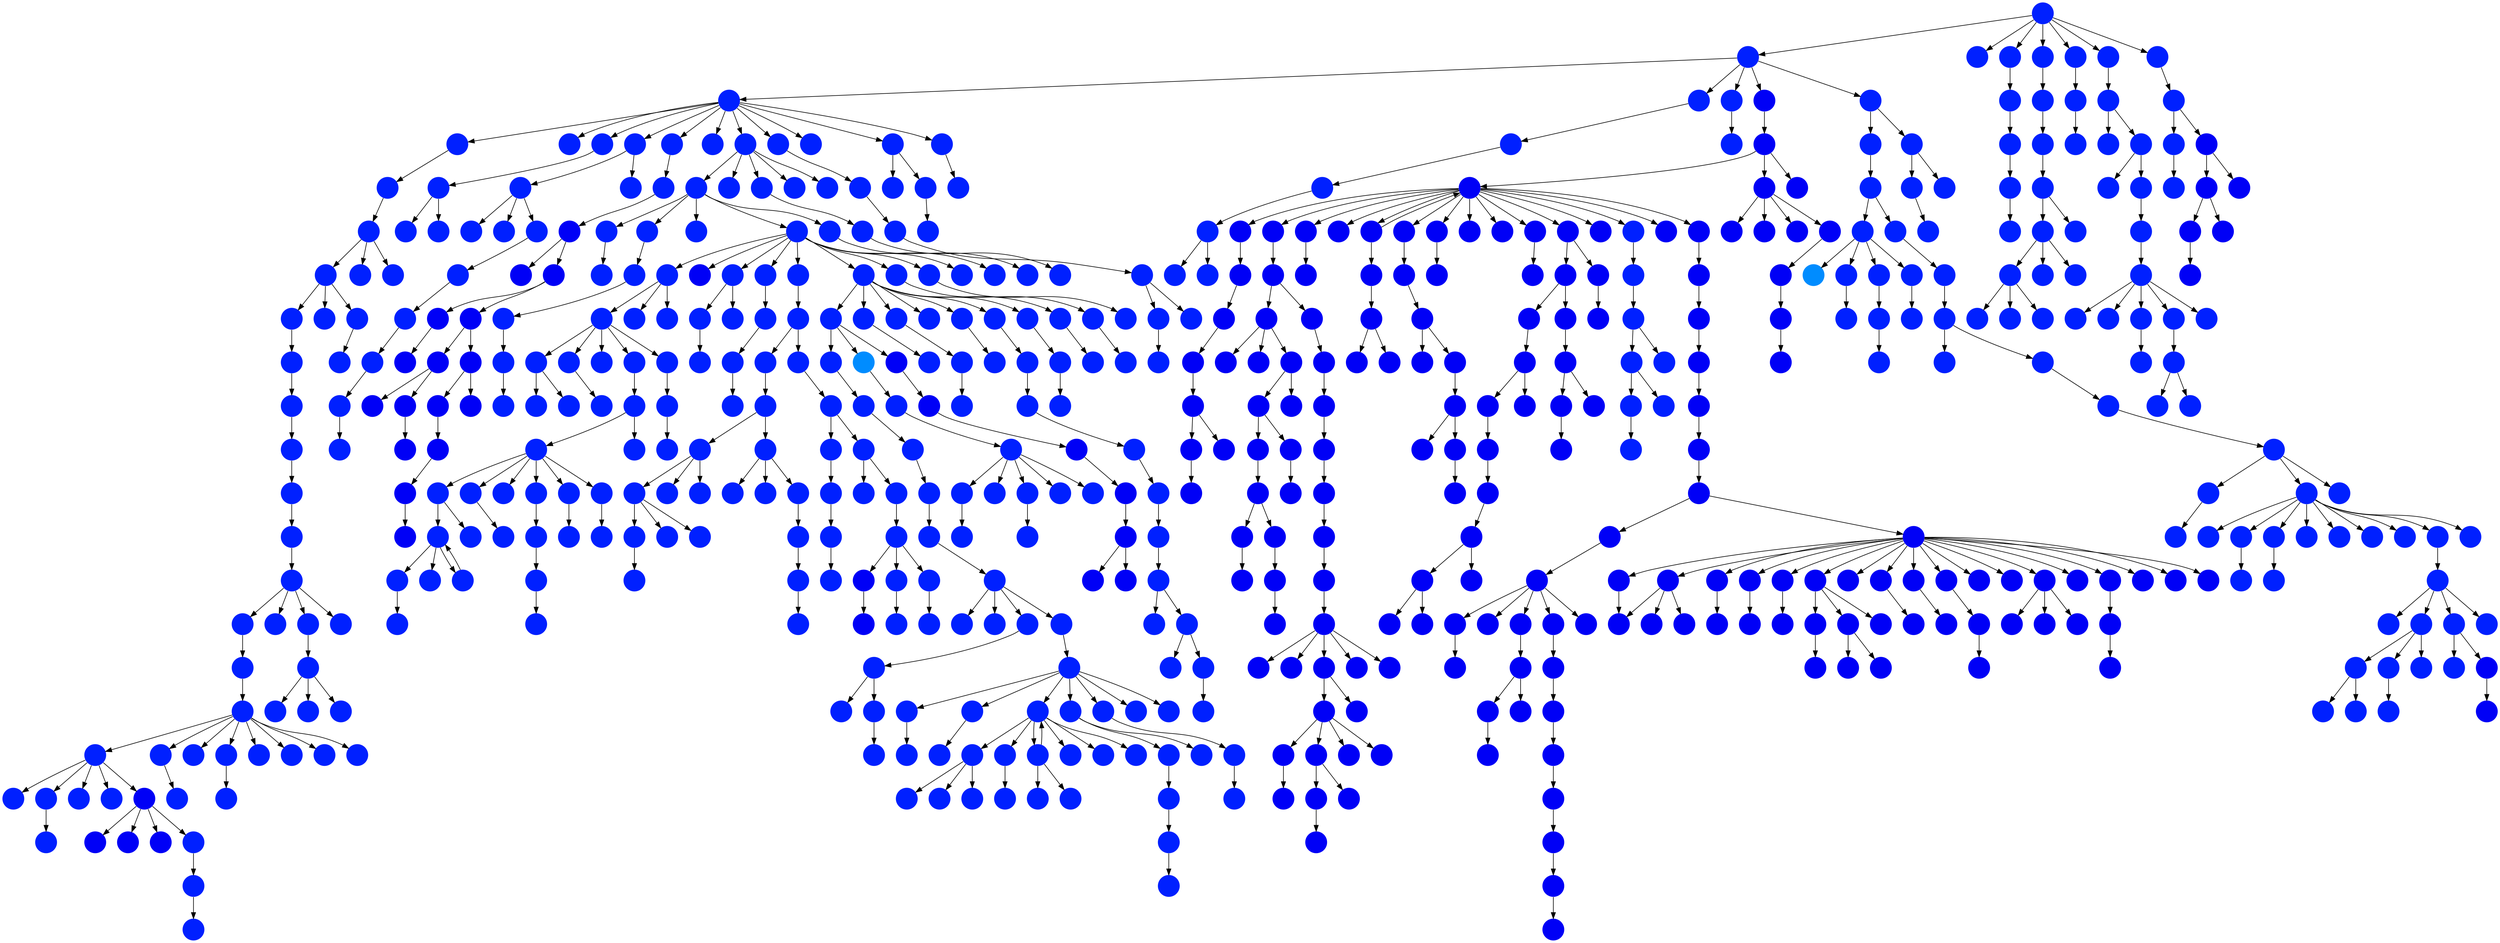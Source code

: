 digraph{
0 [tooltip = "E", penwidth = 0, style = filled, fillcolor = "#0020ff", shape = circle, label = ""]
1 [tooltip = "E", penwidth = 0, style = filled, fillcolor = "#0020ff", shape = circle, label = ""]
2 [tooltip = "E", penwidth = 0, style = filled, fillcolor = "#0020ff", shape = circle, label = ""]
3 [tooltip = "E", penwidth = 0, style = filled, fillcolor = "#0020ff", shape = circle, label = ""]
4 [tooltip = "E", penwidth = 0, style = filled, fillcolor = "#0020ff", shape = circle, label = ""]
5 [tooltip = "E", penwidth = 0, style = filled, fillcolor = "#0020ff", shape = circle, label = ""]
6 [tooltip = "E", penwidth = 0, style = filled, fillcolor = "#0020ff", shape = circle, label = ""]
7 [tooltip = "E", penwidth = 0, style = filled, fillcolor = "#0020ff", shape = circle, label = ""]
8 [tooltip = "E", penwidth = 0, style = filled, fillcolor = "#0020ff", shape = circle, label = ""]
9 [tooltip = "D", penwidth = 0, style = filled, fillcolor = "#0000f6", shape = circle, label = ""]
10 [tooltip = "E", penwidth = 0, style = filled, fillcolor = "#0020ff", shape = circle, label = ""]
11 [tooltip = "D", penwidth = 0, style = filled, fillcolor = "#0000f6", shape = circle, label = ""]
12 [tooltip = "E", penwidth = 0, style = filled, fillcolor = "#0020ff", shape = circle, label = ""]
13 [tooltip = "E", penwidth = 0, style = filled, fillcolor = "#0020ff", shape = circle, label = ""]
14 [tooltip = "E", penwidth = 0, style = filled, fillcolor = "#0020ff", shape = circle, label = ""]
15 [tooltip = "D", penwidth = 0, style = filled, fillcolor = "#0000f6", shape = circle, label = ""]
16 [tooltip = "E", penwidth = 0, style = filled, fillcolor = "#0020ff", shape = circle, label = ""]
17 [tooltip = "D", penwidth = 0, style = filled, fillcolor = "#0000f6", shape = circle, label = ""]
18 [tooltip = "E", penwidth = 0, style = filled, fillcolor = "#0020ff", shape = circle, label = ""]
19 [tooltip = "E", penwidth = 0, style = filled, fillcolor = "#0020ff", shape = circle, label = ""]
20 [tooltip = "E", penwidth = 0, style = filled, fillcolor = "#0020ff", shape = circle, label = ""]
21 [tooltip = "E", penwidth = 0, style = filled, fillcolor = "#0020ff", shape = circle, label = ""]
22 [tooltip = "E", penwidth = 0, style = filled, fillcolor = "#0020ff", shape = circle, label = ""]
23 [tooltip = "E", penwidth = 0, style = filled, fillcolor = "#0020ff", shape = circle, label = ""]
24 [tooltip = "E", penwidth = 0, style = filled, fillcolor = "#0020ff", shape = circle, label = ""]
25 [tooltip = "E", penwidth = 0, style = filled, fillcolor = "#0020ff", shape = circle, label = ""]
26 [tooltip = "D", penwidth = 0, style = filled, fillcolor = "#0000f6", shape = circle, label = ""]
27 [tooltip = "D", penwidth = 0, style = filled, fillcolor = "#0000f6", shape = circle, label = ""]
28 [tooltip = "D", penwidth = 0, style = filled, fillcolor = "#0000f6", shape = circle, label = ""]
29 [tooltip = "D", penwidth = 0, style = filled, fillcolor = "#0000f6", shape = circle, label = ""]
30 [tooltip = "D", penwidth = 0, style = filled, fillcolor = "#0000f6", shape = circle, label = ""]
31 [tooltip = "D", penwidth = 0, style = filled, fillcolor = "#0000f6", shape = circle, label = ""]
32 [tooltip = "D", penwidth = 0, style = filled, fillcolor = "#0000f6", shape = circle, label = ""]
33 [tooltip = "D", penwidth = 0, style = filled, fillcolor = "#0000f6", shape = circle, label = ""]
34 [tooltip = "D", penwidth = 0, style = filled, fillcolor = "#0000f6", shape = circle, label = ""]
35 [tooltip = "E", penwidth = 0, style = filled, fillcolor = "#0020ff", shape = circle, label = ""]
36 [tooltip = "E", penwidth = 0, style = filled, fillcolor = "#0020ff", shape = circle, label = ""]
37 [tooltip = "E", penwidth = 0, style = filled, fillcolor = "#0020ff", shape = circle, label = ""]
38 [tooltip = "E", penwidth = 0, style = filled, fillcolor = "#0020ff", shape = circle, label = ""]
39 [tooltip = "E", penwidth = 0, style = filled, fillcolor = "#0020ff", shape = circle, label = ""]
40 [tooltip = "E", penwidth = 0, style = filled, fillcolor = "#0020ff", shape = circle, label = ""]
41 [tooltip = "E", penwidth = 0, style = filled, fillcolor = "#0020ff", shape = circle, label = ""]
42 [tooltip = "E", penwidth = 0, style = filled, fillcolor = "#0020ff", shape = circle, label = ""]
43 [tooltip = "D", penwidth = 0, style = filled, fillcolor = "#0000f6", shape = circle, label = ""]
44 [tooltip = "D", penwidth = 0, style = filled, fillcolor = "#0000f6", shape = circle, label = ""]
45 [tooltip = "E", penwidth = 0, style = filled, fillcolor = "#0020ff", shape = circle, label = ""]
46 [tooltip = "E", penwidth = 0, style = filled, fillcolor = "#0020ff", shape = circle, label = ""]
47 [tooltip = "E", penwidth = 0, style = filled, fillcolor = "#0020ff", shape = circle, label = ""]
48 [tooltip = "E", penwidth = 0, style = filled, fillcolor = "#0020ff", shape = circle, label = ""]
49 [tooltip = "E", penwidth = 0, style = filled, fillcolor = "#0020ff", shape = circle, label = ""]
50 [tooltip = "E", penwidth = 0, style = filled, fillcolor = "#0020ff", shape = circle, label = ""]
51 [tooltip = "E", penwidth = 0, style = filled, fillcolor = "#0020ff", shape = circle, label = ""]
52 [tooltip = "D", penwidth = 0, style = filled, fillcolor = "#0000f6", shape = circle, label = ""]
53 [tooltip = "E", penwidth = 0, style = filled, fillcolor = "#0020ff", shape = circle, label = ""]
54 [tooltip = "D", penwidth = 0, style = filled, fillcolor = "#0000f6", shape = circle, label = ""]
55 [tooltip = "D", penwidth = 0, style = filled, fillcolor = "#0000f6", shape = circle, label = ""]
56 [tooltip = "E", penwidth = 0, style = filled, fillcolor = "#0020ff", shape = circle, label = ""]
57 [tooltip = "E", penwidth = 0, style = filled, fillcolor = "#0020ff", shape = circle, label = ""]
58 [tooltip = "E", penwidth = 0, style = filled, fillcolor = "#0020ff", shape = circle, label = ""]
59 [tooltip = "E", penwidth = 0, style = filled, fillcolor = "#0020ff", shape = circle, label = ""]
60 [tooltip = "D", penwidth = 0, style = filled, fillcolor = "#0000f6", shape = circle, label = ""]
61 [tooltip = "E", penwidth = 0, style = filled, fillcolor = "#0020ff", shape = circle, label = ""]
62 [tooltip = "D", penwidth = 0, style = filled, fillcolor = "#0000f6", shape = circle, label = ""]
63 [tooltip = "D", penwidth = 0, style = filled, fillcolor = "#0000f6", shape = circle, label = ""]
64 [tooltip = "D", penwidth = 0, style = filled, fillcolor = "#0000f6", shape = circle, label = ""]
65 [tooltip = "D", penwidth = 0, style = filled, fillcolor = "#0000f6", shape = circle, label = ""]
66 [tooltip = "D", penwidth = 0, style = filled, fillcolor = "#0000f6", shape = circle, label = ""]
67 [tooltip = "D", penwidth = 0, style = filled, fillcolor = "#0000f6", shape = circle, label = ""]
68 [tooltip = "D", penwidth = 0, style = filled, fillcolor = "#0000f6", shape = circle, label = ""]
69 [tooltip = "D", penwidth = 0, style = filled, fillcolor = "#0000f6", shape = circle, label = ""]
70 [tooltip = "D", penwidth = 0, style = filled, fillcolor = "#0000f6", shape = circle, label = ""]
71 [tooltip = "D", penwidth = 0, style = filled, fillcolor = "#0000f6", shape = circle, label = ""]
72 [tooltip = "D", penwidth = 0, style = filled, fillcolor = "#0000f6", shape = circle, label = ""]
73 [tooltip = "D", penwidth = 0, style = filled, fillcolor = "#0000f6", shape = circle, label = ""]
74 [tooltip = "D", penwidth = 0, style = filled, fillcolor = "#0000f6", shape = circle, label = ""]
75 [tooltip = "D", penwidth = 0, style = filled, fillcolor = "#0000f6", shape = circle, label = ""]
76 [tooltip = "D", penwidth = 0, style = filled, fillcolor = "#0000f6", shape = circle, label = ""]
77 [tooltip = "E", penwidth = 0, style = filled, fillcolor = "#0020ff", shape = circle, label = ""]
78 [tooltip = "E", penwidth = 0, style = filled, fillcolor = "#0020ff", shape = circle, label = ""]
79 [tooltip = "E", penwidth = 0, style = filled, fillcolor = "#0020ff", shape = circle, label = ""]
80 [tooltip = "E", penwidth = 0, style = filled, fillcolor = "#0020ff", shape = circle, label = ""]
81 [tooltip = "E", penwidth = 0, style = filled, fillcolor = "#0020ff", shape = circle, label = ""]
82 [tooltip = "E", penwidth = 0, style = filled, fillcolor = "#0020ff", shape = circle, label = ""]
83 [tooltip = "E", penwidth = 0, style = filled, fillcolor = "#0020ff", shape = circle, label = ""]
84 [tooltip = "E", penwidth = 0, style = filled, fillcolor = "#0020ff", shape = circle, label = ""]
85 [tooltip = "E", penwidth = 0, style = filled, fillcolor = "#0020ff", shape = circle, label = ""]
86 [tooltip = "E", penwidth = 0, style = filled, fillcolor = "#0020ff", shape = circle, label = ""]
87 [tooltip = "E", penwidth = 0, style = filled, fillcolor = "#0020ff", shape = circle, label = ""]
88 [tooltip = "E", penwidth = 0, style = filled, fillcolor = "#0020ff", shape = circle, label = ""]
89 [tooltip = "E", penwidth = 0, style = filled, fillcolor = "#0020ff", shape = circle, label = ""]
90 [tooltip = "E", penwidth = 0, style = filled, fillcolor = "#0020ff", shape = circle, label = ""]
91 [tooltip = "E", penwidth = 0, style = filled, fillcolor = "#0020ff", shape = circle, label = ""]
92 [tooltip = "E", penwidth = 0, style = filled, fillcolor = "#0020ff", shape = circle, label = ""]
93 [tooltip = "E", penwidth = 0, style = filled, fillcolor = "#0020ff", shape = circle, label = ""]
94 [tooltip = "E", penwidth = 0, style = filled, fillcolor = "#0020ff", shape = circle, label = ""]
95 [tooltip = "E", penwidth = 0, style = filled, fillcolor = "#0020ff", shape = circle, label = ""]
96 [tooltip = "E", penwidth = 0, style = filled, fillcolor = "#0020ff", shape = circle, label = ""]
97 [tooltip = "E", penwidth = 0, style = filled, fillcolor = "#0020ff", shape = circle, label = ""]
98 [tooltip = "E", penwidth = 0, style = filled, fillcolor = "#0020ff", shape = circle, label = ""]
99 [tooltip = "E", penwidth = 0, style = filled, fillcolor = "#0020ff", shape = circle, label = ""]
100 [tooltip = "E", penwidth = 0, style = filled, fillcolor = "#0020ff", shape = circle, label = ""]
101 [tooltip = "E", penwidth = 0, style = filled, fillcolor = "#0020ff", shape = circle, label = ""]
102 [tooltip = "E", penwidth = 0, style = filled, fillcolor = "#0020ff", shape = circle, label = ""]
103 [tooltip = "E", penwidth = 0, style = filled, fillcolor = "#0020ff", shape = circle, label = ""]
104 [tooltip = "E", penwidth = 0, style = filled, fillcolor = "#0020ff", shape = circle, label = ""]
105 [tooltip = "E", penwidth = 0, style = filled, fillcolor = "#0020ff", shape = circle, label = ""]
106 [tooltip = "E", penwidth = 0, style = filled, fillcolor = "#0020ff", shape = circle, label = ""]
107 [tooltip = "E", penwidth = 0, style = filled, fillcolor = "#0020ff", shape = circle, label = ""]
108 [tooltip = "D", penwidth = 0, style = filled, fillcolor = "#0000f6", shape = circle, label = ""]
109 [tooltip = "D", penwidth = 0, style = filled, fillcolor = "#0000f6", shape = circle, label = ""]
110 [tooltip = "D", penwidth = 0, style = filled, fillcolor = "#0000f6", shape = circle, label = ""]
111 [tooltip = "E", penwidth = 0, style = filled, fillcolor = "#0020ff", shape = circle, label = ""]
112 [tooltip = "E", penwidth = 0, style = filled, fillcolor = "#0020ff", shape = circle, label = ""]
113 [tooltip = "E", penwidth = 0, style = filled, fillcolor = "#0020ff", shape = circle, label = ""]
114 [tooltip = "E", penwidth = 0, style = filled, fillcolor = "#0020ff", shape = circle, label = ""]
115 [tooltip = "E", penwidth = 0, style = filled, fillcolor = "#0020ff", shape = circle, label = ""]
116 [tooltip = "E", penwidth = 0, style = filled, fillcolor = "#0020ff", shape = circle, label = ""]
117 [tooltip = "D", penwidth = 0, style = filled, fillcolor = "#0000f6", shape = circle, label = ""]
118 [tooltip = "E", penwidth = 0, style = filled, fillcolor = "#0020ff", shape = circle, label = ""]
119 [tooltip = "E", penwidth = 0, style = filled, fillcolor = "#0020ff", shape = circle, label = ""]
120 [tooltip = "E", penwidth = 0, style = filled, fillcolor = "#0020ff", shape = circle, label = ""]
121 [tooltip = "E", penwidth = 0, style = filled, fillcolor = "#0020ff", shape = circle, label = ""]
122 [tooltip = "E", penwidth = 0, style = filled, fillcolor = "#0020ff", shape = circle, label = ""]
123 [tooltip = "E", penwidth = 0, style = filled, fillcolor = "#0020ff", shape = circle, label = ""]
124 [tooltip = "E", penwidth = 0, style = filled, fillcolor = "#0020ff", shape = circle, label = ""]
125 [tooltip = "D", penwidth = 0, style = filled, fillcolor = "#0000f6", shape = circle, label = ""]
126 [tooltip = "D", penwidth = 0, style = filled, fillcolor = "#0000f6", shape = circle, label = ""]
127 [tooltip = "D", penwidth = 0, style = filled, fillcolor = "#0000f6", shape = circle, label = ""]
128 [tooltip = "E", penwidth = 0, style = filled, fillcolor = "#0020ff", shape = circle, label = ""]
129 [tooltip = "D", penwidth = 0, style = filled, fillcolor = "#0000f6", shape = circle, label = ""]
130 [tooltip = "E", penwidth = 0, style = filled, fillcolor = "#0020ff", shape = circle, label = ""]
131 [tooltip = "D", penwidth = 0, style = filled, fillcolor = "#0000f6", shape = circle, label = ""]
132 [tooltip = "D", penwidth = 0, style = filled, fillcolor = "#0000f6", shape = circle, label = ""]
133 [tooltip = "D", penwidth = 0, style = filled, fillcolor = "#0000f6", shape = circle, label = ""]
134 [tooltip = "E", penwidth = 0, style = filled, fillcolor = "#0020ff", shape = circle, label = ""]
135 [tooltip = "D", penwidth = 0, style = filled, fillcolor = "#0000f6", shape = circle, label = ""]
136 [tooltip = "D", penwidth = 0, style = filled, fillcolor = "#0000f6", shape = circle, label = ""]
137 [tooltip = "D", penwidth = 0, style = filled, fillcolor = "#0000f6", shape = circle, label = ""]
138 [tooltip = "D", penwidth = 0, style = filled, fillcolor = "#0000f6", shape = circle, label = ""]
139 [tooltip = "D", penwidth = 0, style = filled, fillcolor = "#0000f6", shape = circle, label = ""]
140 [tooltip = "E", penwidth = 0, style = filled, fillcolor = "#0020ff", shape = circle, label = ""]
141 [tooltip = "D", penwidth = 0, style = filled, fillcolor = "#0000f6", shape = circle, label = ""]
142 [tooltip = "D", penwidth = 0, style = filled, fillcolor = "#0000f6", shape = circle, label = ""]
143 [tooltip = "D", penwidth = 0, style = filled, fillcolor = "#0000f6", shape = circle, label = ""]
144 [tooltip = "D", penwidth = 0, style = filled, fillcolor = "#0000f6", shape = circle, label = ""]
145 [tooltip = "E", penwidth = 0, style = filled, fillcolor = "#0020ff", shape = circle, label = ""]
146 [tooltip = "E", penwidth = 0, style = filled, fillcolor = "#0020ff", shape = circle, label = ""]
147 [tooltip = "D", penwidth = 0, style = filled, fillcolor = "#0000f6", shape = circle, label = ""]
148 [tooltip = "D", penwidth = 0, style = filled, fillcolor = "#0000f6", shape = circle, label = ""]
149 [tooltip = "D", penwidth = 0, style = filled, fillcolor = "#0000f6", shape = circle, label = ""]
150 [tooltip = "D", penwidth = 0, style = filled, fillcolor = "#0000f6", shape = circle, label = ""]
151 [tooltip = "D", penwidth = 0, style = filled, fillcolor = "#0000f6", shape = circle, label = ""]
152 [tooltip = "G", penwidth = 0, style = filled, fillcolor = "#008cff", shape = circle, label = ""]
153 [tooltip = "D", penwidth = 0, style = filled, fillcolor = "#0000f6", shape = circle, label = ""]
154 [tooltip = "D", penwidth = 0, style = filled, fillcolor = "#0000f6", shape = circle, label = ""]
155 [tooltip = "D", penwidth = 0, style = filled, fillcolor = "#0000f6", shape = circle, label = ""]
156 [tooltip = "E", penwidth = 0, style = filled, fillcolor = "#0020ff", shape = circle, label = ""]
157 [tooltip = "D", penwidth = 0, style = filled, fillcolor = "#0000f6", shape = circle, label = ""]
158 [tooltip = "D", penwidth = 0, style = filled, fillcolor = "#0000f6", shape = circle, label = ""]
159 [tooltip = "E", penwidth = 0, style = filled, fillcolor = "#0020ff", shape = circle, label = ""]
160 [tooltip = "E", penwidth = 0, style = filled, fillcolor = "#0020ff", shape = circle, label = ""]
161 [tooltip = "E", penwidth = 0, style = filled, fillcolor = "#0020ff", shape = circle, label = ""]
162 [tooltip = "E", penwidth = 0, style = filled, fillcolor = "#0020ff", shape = circle, label = ""]
163 [tooltip = "D", penwidth = 0, style = filled, fillcolor = "#0000f6", shape = circle, label = ""]
164 [tooltip = "D", penwidth = 0, style = filled, fillcolor = "#0000f6", shape = circle, label = ""]
165 [tooltip = "D", penwidth = 0, style = filled, fillcolor = "#0000f6", shape = circle, label = ""]
166 [tooltip = "D", penwidth = 0, style = filled, fillcolor = "#0000f6", shape = circle, label = ""]
167 [tooltip = "D", penwidth = 0, style = filled, fillcolor = "#0000f6", shape = circle, label = ""]
168 [tooltip = "D", penwidth = 0, style = filled, fillcolor = "#0000f6", shape = circle, label = ""]
169 [tooltip = "D", penwidth = 0, style = filled, fillcolor = "#0000f6", shape = circle, label = ""]
170 [tooltip = "E", penwidth = 0, style = filled, fillcolor = "#0020ff", shape = circle, label = ""]
171 [tooltip = "D", penwidth = 0, style = filled, fillcolor = "#0000f6", shape = circle, label = ""]
172 [tooltip = "D", penwidth = 0, style = filled, fillcolor = "#0000f6", shape = circle, label = ""]
173 [tooltip = "D", penwidth = 0, style = filled, fillcolor = "#0000f6", shape = circle, label = ""]
174 [tooltip = "D", penwidth = 0, style = filled, fillcolor = "#0000f6", shape = circle, label = ""]
175 [tooltip = "D", penwidth = 0, style = filled, fillcolor = "#0000f6", shape = circle, label = ""]
176 [tooltip = "D", penwidth = 0, style = filled, fillcolor = "#0000f6", shape = circle, label = ""]
177 [tooltip = "D", penwidth = 0, style = filled, fillcolor = "#0000f6", shape = circle, label = ""]
178 [tooltip = "D", penwidth = 0, style = filled, fillcolor = "#0000f6", shape = circle, label = ""]
179 [tooltip = "E", penwidth = 0, style = filled, fillcolor = "#0020ff", shape = circle, label = ""]
180 [tooltip = "E", penwidth = 0, style = filled, fillcolor = "#0020ff", shape = circle, label = ""]
181 [tooltip = "E", penwidth = 0, style = filled, fillcolor = "#0020ff", shape = circle, label = ""]
182 [tooltip = "E", penwidth = 0, style = filled, fillcolor = "#0020ff", shape = circle, label = ""]
183 [tooltip = "E", penwidth = 0, style = filled, fillcolor = "#0020ff", shape = circle, label = ""]
184 [tooltip = "D", penwidth = 0, style = filled, fillcolor = "#0000f6", shape = circle, label = ""]
185 [tooltip = "D", penwidth = 0, style = filled, fillcolor = "#0000f6", shape = circle, label = ""]
186 [tooltip = "D", penwidth = 0, style = filled, fillcolor = "#0000f6", shape = circle, label = ""]
187 [tooltip = "D", penwidth = 0, style = filled, fillcolor = "#0000f6", shape = circle, label = ""]
188 [tooltip = "D", penwidth = 0, style = filled, fillcolor = "#0000f6", shape = circle, label = ""]
189 [tooltip = "D", penwidth = 0, style = filled, fillcolor = "#0000f6", shape = circle, label = ""]
190 [tooltip = "D", penwidth = 0, style = filled, fillcolor = "#0000f6", shape = circle, label = ""]
191 [tooltip = "D", penwidth = 0, style = filled, fillcolor = "#0000f6", shape = circle, label = ""]
192 [tooltip = "D", penwidth = 0, style = filled, fillcolor = "#0000f6", shape = circle, label = ""]
193 [tooltip = "D", penwidth = 0, style = filled, fillcolor = "#0000f6", shape = circle, label = ""]
194 [tooltip = "D", penwidth = 0, style = filled, fillcolor = "#0000f6", shape = circle, label = ""]
195 [tooltip = "D", penwidth = 0, style = filled, fillcolor = "#0000f6", shape = circle, label = ""]
196 [tooltip = "D", penwidth = 0, style = filled, fillcolor = "#0000f6", shape = circle, label = ""]
197 [tooltip = "D", penwidth = 0, style = filled, fillcolor = "#0000f6", shape = circle, label = ""]
198 [tooltip = "D", penwidth = 0, style = filled, fillcolor = "#0000f6", shape = circle, label = ""]
199 [tooltip = "D", penwidth = 0, style = filled, fillcolor = "#0000f6", shape = circle, label = ""]
200 [tooltip = "D", penwidth = 0, style = filled, fillcolor = "#0000f6", shape = circle, label = ""]
201 [tooltip = "D", penwidth = 0, style = filled, fillcolor = "#0000f6", shape = circle, label = ""]
202 [tooltip = "D", penwidth = 0, style = filled, fillcolor = "#0000f6", shape = circle, label = ""]
203 [tooltip = "D", penwidth = 0, style = filled, fillcolor = "#0000f6", shape = circle, label = ""]
204 [tooltip = "D", penwidth = 0, style = filled, fillcolor = "#0000f6", shape = circle, label = ""]
205 [tooltip = "D", penwidth = 0, style = filled, fillcolor = "#0000f6", shape = circle, label = ""]
206 [tooltip = "D", penwidth = 0, style = filled, fillcolor = "#0000f6", shape = circle, label = ""]
207 [tooltip = "D", penwidth = 0, style = filled, fillcolor = "#0000f6", shape = circle, label = ""]
208 [tooltip = "D", penwidth = 0, style = filled, fillcolor = "#0000f6", shape = circle, label = ""]
209 [tooltip = "D", penwidth = 0, style = filled, fillcolor = "#0000f6", shape = circle, label = ""]
210 [tooltip = "D", penwidth = 0, style = filled, fillcolor = "#0000f6", shape = circle, label = ""]
211 [tooltip = "D", penwidth = 0, style = filled, fillcolor = "#0000f6", shape = circle, label = ""]
212 [tooltip = "D", penwidth = 0, style = filled, fillcolor = "#0000f6", shape = circle, label = ""]
213 [tooltip = "D", penwidth = 0, style = filled, fillcolor = "#0000f6", shape = circle, label = ""]
214 [tooltip = "D", penwidth = 0, style = filled, fillcolor = "#0000f6", shape = circle, label = ""]
215 [tooltip = "D", penwidth = 0, style = filled, fillcolor = "#0000f6", shape = circle, label = ""]
216 [tooltip = "D", penwidth = 0, style = filled, fillcolor = "#0000f6", shape = circle, label = ""]
217 [tooltip = "D", penwidth = 0, style = filled, fillcolor = "#0000f6", shape = circle, label = ""]
218 [tooltip = "E", penwidth = 0, style = filled, fillcolor = "#0020ff", shape = circle, label = ""]
219 [tooltip = "E", penwidth = 0, style = filled, fillcolor = "#0020ff", shape = circle, label = ""]
220 [tooltip = "E", penwidth = 0, style = filled, fillcolor = "#0020ff", shape = circle, label = ""]
221 [tooltip = "E", penwidth = 0, style = filled, fillcolor = "#0020ff", shape = circle, label = ""]
222 [tooltip = "E", penwidth = 0, style = filled, fillcolor = "#0020ff", shape = circle, label = ""]
223 [tooltip = "E", penwidth = 0, style = filled, fillcolor = "#0020ff", shape = circle, label = ""]
224 [tooltip = "E", penwidth = 0, style = filled, fillcolor = "#0020ff", shape = circle, label = ""]
225 [tooltip = "E", penwidth = 0, style = filled, fillcolor = "#0020ff", shape = circle, label = ""]
226 [tooltip = "E", penwidth = 0, style = filled, fillcolor = "#0020ff", shape = circle, label = ""]
227 [tooltip = "E", penwidth = 0, style = filled, fillcolor = "#0020ff", shape = circle, label = ""]
228 [tooltip = "E", penwidth = 0, style = filled, fillcolor = "#0020ff", shape = circle, label = ""]
229 [tooltip = "E", penwidth = 0, style = filled, fillcolor = "#0020ff", shape = circle, label = ""]
230 [tooltip = "E", penwidth = 0, style = filled, fillcolor = "#0020ff", shape = circle, label = ""]
231 [tooltip = "E", penwidth = 0, style = filled, fillcolor = "#0020ff", shape = circle, label = ""]
232 [tooltip = "E", penwidth = 0, style = filled, fillcolor = "#0020ff", shape = circle, label = ""]
233 [tooltip = "E", penwidth = 0, style = filled, fillcolor = "#0020ff", shape = circle, label = ""]
234 [tooltip = "E", penwidth = 0, style = filled, fillcolor = "#0020ff", shape = circle, label = ""]
235 [tooltip = "E", penwidth = 0, style = filled, fillcolor = "#0020ff", shape = circle, label = ""]
236 [tooltip = "E", penwidth = 0, style = filled, fillcolor = "#0020ff", shape = circle, label = ""]
237 [tooltip = "E", penwidth = 0, style = filled, fillcolor = "#0020ff", shape = circle, label = ""]
238 [tooltip = "E", penwidth = 0, style = filled, fillcolor = "#0020ff", shape = circle, label = ""]
239 [tooltip = "E", penwidth = 0, style = filled, fillcolor = "#0020ff", shape = circle, label = ""]
240 [tooltip = "E", penwidth = 0, style = filled, fillcolor = "#0020ff", shape = circle, label = ""]
241 [tooltip = "E", penwidth = 0, style = filled, fillcolor = "#0020ff", shape = circle, label = ""]
242 [tooltip = "E", penwidth = 0, style = filled, fillcolor = "#0020ff", shape = circle, label = ""]
243 [tooltip = "E", penwidth = 0, style = filled, fillcolor = "#0020ff", shape = circle, label = ""]
244 [tooltip = "E", penwidth = 0, style = filled, fillcolor = "#0020ff", shape = circle, label = ""]
245 [tooltip = "E", penwidth = 0, style = filled, fillcolor = "#0020ff", shape = circle, label = ""]
246 [tooltip = "E", penwidth = 0, style = filled, fillcolor = "#0020ff", shape = circle, label = ""]
247 [tooltip = "E", penwidth = 0, style = filled, fillcolor = "#0020ff", shape = circle, label = ""]
248 [tooltip = "E", penwidth = 0, style = filled, fillcolor = "#0020ff", shape = circle, label = ""]
249 [tooltip = "E", penwidth = 0, style = filled, fillcolor = "#0020ff", shape = circle, label = ""]
250 [tooltip = "D", penwidth = 0, style = filled, fillcolor = "#0000f6", shape = circle, label = ""]
251 [tooltip = "E", penwidth = 0, style = filled, fillcolor = "#0020ff", shape = circle, label = ""]
252 [tooltip = "E", penwidth = 0, style = filled, fillcolor = "#0020ff", shape = circle, label = ""]
253 [tooltip = "E", penwidth = 0, style = filled, fillcolor = "#0020ff", shape = circle, label = ""]
254 [tooltip = "E", penwidth = 0, style = filled, fillcolor = "#0020ff", shape = circle, label = ""]
255 [tooltip = "E", penwidth = 0, style = filled, fillcolor = "#0020ff", shape = circle, label = ""]
256 [tooltip = "E", penwidth = 0, style = filled, fillcolor = "#0020ff", shape = circle, label = ""]
257 [tooltip = "E", penwidth = 0, style = filled, fillcolor = "#0020ff", shape = circle, label = ""]
258 [tooltip = "E", penwidth = 0, style = filled, fillcolor = "#0020ff", shape = circle, label = ""]
259 [tooltip = "E", penwidth = 0, style = filled, fillcolor = "#0020ff", shape = circle, label = ""]
260 [tooltip = "E", penwidth = 0, style = filled, fillcolor = "#0020ff", shape = circle, label = ""]
261 [tooltip = "E", penwidth = 0, style = filled, fillcolor = "#0020ff", shape = circle, label = ""]
262 [tooltip = "E", penwidth = 0, style = filled, fillcolor = "#0020ff", shape = circle, label = ""]
263 [tooltip = "E", penwidth = 0, style = filled, fillcolor = "#0020ff", shape = circle, label = ""]
264 [tooltip = "E", penwidth = 0, style = filled, fillcolor = "#0020ff", shape = circle, label = ""]
265 [tooltip = "E", penwidth = 0, style = filled, fillcolor = "#0020ff", shape = circle, label = ""]
266 [tooltip = "D", penwidth = 0, style = filled, fillcolor = "#0000f6", shape = circle, label = ""]
267 [tooltip = "D", penwidth = 0, style = filled, fillcolor = "#0000f6", shape = circle, label = ""]
268 [tooltip = "D", penwidth = 0, style = filled, fillcolor = "#0000f6", shape = circle, label = ""]
269 [tooltip = "E", penwidth = 0, style = filled, fillcolor = "#0020ff", shape = circle, label = ""]
270 [tooltip = "E", penwidth = 0, style = filled, fillcolor = "#0020ff", shape = circle, label = ""]
271 [tooltip = "E", penwidth = 0, style = filled, fillcolor = "#0020ff", shape = circle, label = ""]
272 [tooltip = "E", penwidth = 0, style = filled, fillcolor = "#0020ff", shape = circle, label = ""]
273 [tooltip = "E", penwidth = 0, style = filled, fillcolor = "#0020ff", shape = circle, label = ""]
274 [tooltip = "E", penwidth = 0, style = filled, fillcolor = "#0020ff", shape = circle, label = ""]
275 [tooltip = "E", penwidth = 0, style = filled, fillcolor = "#0020ff", shape = circle, label = ""]
276 [tooltip = "E", penwidth = 0, style = filled, fillcolor = "#0020ff", shape = circle, label = ""]
277 [tooltip = "E", penwidth = 0, style = filled, fillcolor = "#0020ff", shape = circle, label = ""]
278 [tooltip = "E", penwidth = 0, style = filled, fillcolor = "#0020ff", shape = circle, label = ""]
279 [tooltip = "E", penwidth = 0, style = filled, fillcolor = "#0020ff", shape = circle, label = ""]
280 [tooltip = "E", penwidth = 0, style = filled, fillcolor = "#0020ff", shape = circle, label = ""]
281 [tooltip = "E", penwidth = 0, style = filled, fillcolor = "#0020ff", shape = circle, label = ""]
282 [tooltip = "E", penwidth = 0, style = filled, fillcolor = "#0020ff", shape = circle, label = ""]
283 [tooltip = "E", penwidth = 0, style = filled, fillcolor = "#0020ff", shape = circle, label = ""]
284 [tooltip = "E", penwidth = 0, style = filled, fillcolor = "#0020ff", shape = circle, label = ""]
285 [tooltip = "D", penwidth = 0, style = filled, fillcolor = "#0000f6", shape = circle, label = ""]
286 [tooltip = "D", penwidth = 0, style = filled, fillcolor = "#0000f6", shape = circle, label = ""]
287 [tooltip = "D", penwidth = 0, style = filled, fillcolor = "#0000f6", shape = circle, label = ""]
288 [tooltip = "D", penwidth = 0, style = filled, fillcolor = "#0000f6", shape = circle, label = ""]
289 [tooltip = "D", penwidth = 0, style = filled, fillcolor = "#0000f6", shape = circle, label = ""]
290 [tooltip = "D", penwidth = 0, style = filled, fillcolor = "#0000f6", shape = circle, label = ""]
291 [tooltip = "D", penwidth = 0, style = filled, fillcolor = "#0000f6", shape = circle, label = ""]
292 [tooltip = "D", penwidth = 0, style = filled, fillcolor = "#0000f6", shape = circle, label = ""]
293 [tooltip = "E", penwidth = 0, style = filled, fillcolor = "#0020ff", shape = circle, label = ""]
294 [tooltip = "E", penwidth = 0, style = filled, fillcolor = "#0020ff", shape = circle, label = ""]
295 [tooltip = "E", penwidth = 0, style = filled, fillcolor = "#0020ff", shape = circle, label = ""]
296 [tooltip = "E", penwidth = 0, style = filled, fillcolor = "#0020ff", shape = circle, label = ""]
297 [tooltip = "E", penwidth = 0, style = filled, fillcolor = "#0020ff", shape = circle, label = ""]
298 [tooltip = "E", penwidth = 0, style = filled, fillcolor = "#0020ff", shape = circle, label = ""]
299 [tooltip = "E", penwidth = 0, style = filled, fillcolor = "#0020ff", shape = circle, label = ""]
300 [tooltip = "E", penwidth = 0, style = filled, fillcolor = "#0020ff", shape = circle, label = ""]
301 [tooltip = "E", penwidth = 0, style = filled, fillcolor = "#0020ff", shape = circle, label = ""]
302 [tooltip = "E", penwidth = 0, style = filled, fillcolor = "#0020ff", shape = circle, label = ""]
303 [tooltip = "E", penwidth = 0, style = filled, fillcolor = "#0020ff", shape = circle, label = ""]
304 [tooltip = "E", penwidth = 0, style = filled, fillcolor = "#0020ff", shape = circle, label = ""]
305 [tooltip = "E", penwidth = 0, style = filled, fillcolor = "#0020ff", shape = circle, label = ""]
306 [tooltip = "E", penwidth = 0, style = filled, fillcolor = "#0020ff", shape = circle, label = ""]
307 [tooltip = "D", penwidth = 0, style = filled, fillcolor = "#0000f6", shape = circle, label = ""]
308 [tooltip = "D", penwidth = 0, style = filled, fillcolor = "#0000f6", shape = circle, label = ""]
309 [tooltip = "E", penwidth = 0, style = filled, fillcolor = "#0020ff", shape = circle, label = ""]
310 [tooltip = "E", penwidth = 0, style = filled, fillcolor = "#0020ff", shape = circle, label = ""]
311 [tooltip = "E", penwidth = 0, style = filled, fillcolor = "#0020ff", shape = circle, label = ""]
312 [tooltip = "E", penwidth = 0, style = filled, fillcolor = "#0020ff", shape = circle, label = ""]
313 [tooltip = "E", penwidth = 0, style = filled, fillcolor = "#0020ff", shape = circle, label = ""]
314 [tooltip = "E", penwidth = 0, style = filled, fillcolor = "#0020ff", shape = circle, label = ""]
315 [tooltip = "E", penwidth = 0, style = filled, fillcolor = "#0020ff", shape = circle, label = ""]
316 [tooltip = "E", penwidth = 0, style = filled, fillcolor = "#0020ff", shape = circle, label = ""]
317 [tooltip = "E", penwidth = 0, style = filled, fillcolor = "#0020ff", shape = circle, label = ""]
318 [tooltip = "E", penwidth = 0, style = filled, fillcolor = "#0020ff", shape = circle, label = ""]
319 [tooltip = "E", penwidth = 0, style = filled, fillcolor = "#0020ff", shape = circle, label = ""]
320 [tooltip = "E", penwidth = 0, style = filled, fillcolor = "#0020ff", shape = circle, label = ""]
321 [tooltip = "E", penwidth = 0, style = filled, fillcolor = "#0020ff", shape = circle, label = ""]
322 [tooltip = "E", penwidth = 0, style = filled, fillcolor = "#0020ff", shape = circle, label = ""]
323 [tooltip = "E", penwidth = 0, style = filled, fillcolor = "#0020ff", shape = circle, label = ""]
324 [tooltip = "E", penwidth = 0, style = filled, fillcolor = "#0020ff", shape = circle, label = ""]
325 [tooltip = "E", penwidth = 0, style = filled, fillcolor = "#0020ff", shape = circle, label = ""]
326 [tooltip = "E", penwidth = 0, style = filled, fillcolor = "#0020ff", shape = circle, label = ""]
327 [tooltip = "D", penwidth = 0, style = filled, fillcolor = "#0000f6", shape = circle, label = ""]
328 [tooltip = "E", penwidth = 0, style = filled, fillcolor = "#0020ff", shape = circle, label = ""]
329 [tooltip = "E", penwidth = 0, style = filled, fillcolor = "#0020ff", shape = circle, label = ""]
330 [tooltip = "E", penwidth = 0, style = filled, fillcolor = "#0020ff", shape = circle, label = ""]
331 [tooltip = "E", penwidth = 0, style = filled, fillcolor = "#0020ff", shape = circle, label = ""]
332 [tooltip = "E", penwidth = 0, style = filled, fillcolor = "#0020ff", shape = circle, label = ""]
333 [tooltip = "E", penwidth = 0, style = filled, fillcolor = "#0020ff", shape = circle, label = ""]
334 [tooltip = "E", penwidth = 0, style = filled, fillcolor = "#0020ff", shape = circle, label = ""]
335 [tooltip = "E", penwidth = 0, style = filled, fillcolor = "#0020ff", shape = circle, label = ""]
336 [tooltip = "E", penwidth = 0, style = filled, fillcolor = "#0020ff", shape = circle, label = ""]
337 [tooltip = "E", penwidth = 0, style = filled, fillcolor = "#0020ff", shape = circle, label = ""]
338 [tooltip = "E", penwidth = 0, style = filled, fillcolor = "#0020ff", shape = circle, label = ""]
339 [tooltip = "E", penwidth = 0, style = filled, fillcolor = "#0020ff", shape = circle, label = ""]
340 [tooltip = "E", penwidth = 0, style = filled, fillcolor = "#0020ff", shape = circle, label = ""]
341 [tooltip = "E", penwidth = 0, style = filled, fillcolor = "#0020ff", shape = circle, label = ""]
342 [tooltip = "E", penwidth = 0, style = filled, fillcolor = "#0020ff", shape = circle, label = ""]
343 [tooltip = "E", penwidth = 0, style = filled, fillcolor = "#0020ff", shape = circle, label = ""]
344 [tooltip = "E", penwidth = 0, style = filled, fillcolor = "#0020ff", shape = circle, label = ""]
345 [tooltip = "E", penwidth = 0, style = filled, fillcolor = "#0020ff", shape = circle, label = ""]
346 [tooltip = "E", penwidth = 0, style = filled, fillcolor = "#0020ff", shape = circle, label = ""]
347 [tooltip = "E", penwidth = 0, style = filled, fillcolor = "#0020ff", shape = circle, label = ""]
348 [tooltip = "E", penwidth = 0, style = filled, fillcolor = "#0020ff", shape = circle, label = ""]
349 [tooltip = "E", penwidth = 0, style = filled, fillcolor = "#0020ff", shape = circle, label = ""]
350 [tooltip = "E", penwidth = 0, style = filled, fillcolor = "#0020ff", shape = circle, label = ""]
351 [tooltip = "E", penwidth = 0, style = filled, fillcolor = "#0020ff", shape = circle, label = ""]
352 [tooltip = "E", penwidth = 0, style = filled, fillcolor = "#0020ff", shape = circle, label = ""]
353 [tooltip = "E", penwidth = 0, style = filled, fillcolor = "#0020ff", shape = circle, label = ""]
354 [tooltip = "E", penwidth = 0, style = filled, fillcolor = "#0020ff", shape = circle, label = ""]
355 [tooltip = "E", penwidth = 0, style = filled, fillcolor = "#0020ff", shape = circle, label = ""]
356 [tooltip = "E", penwidth = 0, style = filled, fillcolor = "#0020ff", shape = circle, label = ""]
357 [tooltip = "E", penwidth = 0, style = filled, fillcolor = "#0020ff", shape = circle, label = ""]
358 [tooltip = "E", penwidth = 0, style = filled, fillcolor = "#0020ff", shape = circle, label = ""]
359 [tooltip = "E", penwidth = 0, style = filled, fillcolor = "#0020ff", shape = circle, label = ""]
360 [tooltip = "G", penwidth = 0, style = filled, fillcolor = "#008cff", shape = circle, label = ""]
361 [tooltip = "E", penwidth = 0, style = filled, fillcolor = "#0020ff", shape = circle, label = ""]
362 [tooltip = "E", penwidth = 0, style = filled, fillcolor = "#0020ff", shape = circle, label = ""]
363 [tooltip = "E", penwidth = 0, style = filled, fillcolor = "#0020ff", shape = circle, label = ""]
364 [tooltip = "D", penwidth = 0, style = filled, fillcolor = "#0000f6", shape = circle, label = ""]
365 [tooltip = "D", penwidth = 0, style = filled, fillcolor = "#0000f6", shape = circle, label = ""]
366 [tooltip = "E", penwidth = 0, style = filled, fillcolor = "#0020ff", shape = circle, label = ""]
367 [tooltip = "D", penwidth = 0, style = filled, fillcolor = "#0000f6", shape = circle, label = ""]
368 [tooltip = "D", penwidth = 0, style = filled, fillcolor = "#0000f6", shape = circle, label = ""]
369 [tooltip = "D", penwidth = 0, style = filled, fillcolor = "#0000f6", shape = circle, label = ""]
370 [tooltip = "D", penwidth = 0, style = filled, fillcolor = "#0000f6", shape = circle, label = ""]
371 [tooltip = "D", penwidth = 0, style = filled, fillcolor = "#0000f6", shape = circle, label = ""]
372 [tooltip = "D", penwidth = 0, style = filled, fillcolor = "#0000f6", shape = circle, label = ""]
373 [tooltip = "D", penwidth = 0, style = filled, fillcolor = "#0000f6", shape = circle, label = ""]
374 [tooltip = "D", penwidth = 0, style = filled, fillcolor = "#0000f6", shape = circle, label = ""]
375 [tooltip = "D", penwidth = 0, style = filled, fillcolor = "#0000f6", shape = circle, label = ""]
376 [tooltip = "D", penwidth = 0, style = filled, fillcolor = "#0000f6", shape = circle, label = ""]
377 [tooltip = "D", penwidth = 0, style = filled, fillcolor = "#0000f6", shape = circle, label = ""]
378 [tooltip = "D", penwidth = 0, style = filled, fillcolor = "#0000f6", shape = circle, label = ""]
379 [tooltip = "D", penwidth = 0, style = filled, fillcolor = "#0000f6", shape = circle, label = ""]
380 [tooltip = "D", penwidth = 0, style = filled, fillcolor = "#0000f6", shape = circle, label = ""]
381 [tooltip = "E", penwidth = 0, style = filled, fillcolor = "#0020ff", shape = circle, label = ""]
382 [tooltip = "E", penwidth = 0, style = filled, fillcolor = "#0020ff", shape = circle, label = ""]
383 [tooltip = "E", penwidth = 0, style = filled, fillcolor = "#0020ff", shape = circle, label = ""]
384 [tooltip = "E", penwidth = 0, style = filled, fillcolor = "#0020ff", shape = circle, label = ""]
385 [tooltip = "E", penwidth = 0, style = filled, fillcolor = "#0020ff", shape = circle, label = ""]
386 [tooltip = "E", penwidth = 0, style = filled, fillcolor = "#0020ff", shape = circle, label = ""]
387 [tooltip = "D", penwidth = 0, style = filled, fillcolor = "#0000f6", shape = circle, label = ""]
388 [tooltip = "D", penwidth = 0, style = filled, fillcolor = "#0000f6", shape = circle, label = ""]
389 [tooltip = "D", penwidth = 0, style = filled, fillcolor = "#0000f6", shape = circle, label = ""]
390 [tooltip = "E", penwidth = 0, style = filled, fillcolor = "#0020ff", shape = circle, label = ""]
391 [tooltip = "E", penwidth = 0, style = filled, fillcolor = "#0020ff", shape = circle, label = ""]
392 [tooltip = "E", penwidth = 0, style = filled, fillcolor = "#0020ff", shape = circle, label = ""]
393 [tooltip = "E", penwidth = 0, style = filled, fillcolor = "#0020ff", shape = circle, label = ""]
394 [tooltip = "E", penwidth = 0, style = filled, fillcolor = "#0020ff", shape = circle, label = ""]
395 [tooltip = "E", penwidth = 0, style = filled, fillcolor = "#0020ff", shape = circle, label = ""]
396 [tooltip = "E", penwidth = 0, style = filled, fillcolor = "#0020ff", shape = circle, label = ""]
397 [tooltip = "E", penwidth = 0, style = filled, fillcolor = "#0020ff", shape = circle, label = ""]
398 [tooltip = "E", penwidth = 0, style = filled, fillcolor = "#0020ff", shape = circle, label = ""]
399 [tooltip = "E", penwidth = 0, style = filled, fillcolor = "#0020ff", shape = circle, label = ""]
400 [tooltip = "D", penwidth = 0, style = filled, fillcolor = "#0000f6", shape = circle, label = ""]
401 [tooltip = "D", penwidth = 0, style = filled, fillcolor = "#0000f6", shape = circle, label = ""]
402 [tooltip = "D", penwidth = 0, style = filled, fillcolor = "#0000f6", shape = circle, label = ""]
403 [tooltip = "D", penwidth = 0, style = filled, fillcolor = "#0000f6", shape = circle, label = ""]
404 [tooltip = "D", penwidth = 0, style = filled, fillcolor = "#0000f6", shape = circle, label = ""]
405 [tooltip = "D", penwidth = 0, style = filled, fillcolor = "#0000f6", shape = circle, label = ""]
406 [tooltip = "D", penwidth = 0, style = filled, fillcolor = "#0000f6", shape = circle, label = ""]
407 [tooltip = "E", penwidth = 0, style = filled, fillcolor = "#0020ff", shape = circle, label = ""]
408 [tooltip = "E", penwidth = 0, style = filled, fillcolor = "#0020ff", shape = circle, label = ""]
409 [tooltip = "E", penwidth = 0, style = filled, fillcolor = "#0020ff", shape = circle, label = ""]
410 [tooltip = "D", penwidth = 0, style = filled, fillcolor = "#0000f6", shape = circle, label = ""]
411 [tooltip = "E", penwidth = 0, style = filled, fillcolor = "#0020ff", shape = circle, label = ""]
412 [tooltip = "E", penwidth = 0, style = filled, fillcolor = "#0020ff", shape = circle, label = ""]
413 [tooltip = "E", penwidth = 0, style = filled, fillcolor = "#0020ff", shape = circle, label = ""]
414 [tooltip = "E", penwidth = 0, style = filled, fillcolor = "#0020ff", shape = circle, label = ""]
415 [tooltip = "D", penwidth = 0, style = filled, fillcolor = "#0000f6", shape = circle, label = ""]
416 [tooltip = "D", penwidth = 0, style = filled, fillcolor = "#0000f6", shape = circle, label = ""]
417 [tooltip = "E", penwidth = 0, style = filled, fillcolor = "#0020ff", shape = circle, label = ""]
418 [tooltip = "E", penwidth = 0, style = filled, fillcolor = "#0020ff", shape = circle, label = ""]
419 [tooltip = "E", penwidth = 0, style = filled, fillcolor = "#0020ff", shape = circle, label = ""]
420 [tooltip = "E", penwidth = 0, style = filled, fillcolor = "#0020ff", shape = circle, label = ""]
421 [tooltip = "E", penwidth = 0, style = filled, fillcolor = "#0020ff", shape = circle, label = ""]
422 [tooltip = "E", penwidth = 0, style = filled, fillcolor = "#0020ff", shape = circle, label = ""]
423 [tooltip = "E", penwidth = 0, style = filled, fillcolor = "#0020ff", shape = circle, label = ""]
424 [tooltip = "E", penwidth = 0, style = filled, fillcolor = "#0020ff", shape = circle, label = ""]
425 [tooltip = "D", penwidth = 0, style = filled, fillcolor = "#0000f6", shape = circle, label = ""]
426 [tooltip = "E", penwidth = 0, style = filled, fillcolor = "#0020ff", shape = circle, label = ""]
427 [tooltip = "E", penwidth = 0, style = filled, fillcolor = "#0020ff", shape = circle, label = ""]
428 [tooltip = "E", penwidth = 0, style = filled, fillcolor = "#0020ff", shape = circle, label = ""]
429 [tooltip = "D", penwidth = 0, style = filled, fillcolor = "#0000f6", shape = circle, label = ""]
430 [tooltip = "D", penwidth = 0, style = filled, fillcolor = "#0000f6", shape = circle, label = ""]
431 [tooltip = "D", penwidth = 0, style = filled, fillcolor = "#0000f6", shape = circle, label = ""]
432 [tooltip = "D", penwidth = 0, style = filled, fillcolor = "#0000f6", shape = circle, label = ""]
433 [tooltip = "D", penwidth = 0, style = filled, fillcolor = "#0000f6", shape = circle, label = ""]
434 [tooltip = "D", penwidth = 0, style = filled, fillcolor = "#0000f6", shape = circle, label = ""]
435 [tooltip = "D", penwidth = 0, style = filled, fillcolor = "#0000f6", shape = circle, label = ""]
436 [tooltip = "E", penwidth = 0, style = filled, fillcolor = "#0020ff", shape = circle, label = ""]
437 [tooltip = "E", penwidth = 0, style = filled, fillcolor = "#0020ff", shape = circle, label = ""]
438 [tooltip = "D", penwidth = 0, style = filled, fillcolor = "#0000f6", shape = circle, label = ""]
439 [tooltip = "D", penwidth = 0, style = filled, fillcolor = "#0000f6", shape = circle, label = ""]
440 [tooltip = "D", penwidth = 0, style = filled, fillcolor = "#0000f6", shape = circle, label = ""]
441 [tooltip = "E", penwidth = 0, style = filled, fillcolor = "#0020ff", shape = circle, label = ""]
442 [tooltip = "E", penwidth = 0, style = filled, fillcolor = "#0020ff", shape = circle, label = ""]
443 [tooltip = "E", penwidth = 0, style = filled, fillcolor = "#0020ff", shape = circle, label = ""]
444 [tooltip = "E", penwidth = 0, style = filled, fillcolor = "#0020ff", shape = circle, label = ""]
445 [tooltip = "E", penwidth = 0, style = filled, fillcolor = "#0020ff", shape = circle, label = ""]
446 [tooltip = "E", penwidth = 0, style = filled, fillcolor = "#0020ff", shape = circle, label = ""]
447 [tooltip = "E", penwidth = 0, style = filled, fillcolor = "#0020ff", shape = circle, label = ""]
448 [tooltip = "E", penwidth = 0, style = filled, fillcolor = "#0020ff", shape = circle, label = ""]
449 [tooltip = "E", penwidth = 0, style = filled, fillcolor = "#0020ff", shape = circle, label = ""]
450 [tooltip = "D", penwidth = 0, style = filled, fillcolor = "#0000f6", shape = circle, label = ""]
451 [tooltip = "E", penwidth = 0, style = filled, fillcolor = "#0020ff", shape = circle, label = ""]
452 [tooltip = "E", penwidth = 0, style = filled, fillcolor = "#0020ff", shape = circle, label = ""]
453 [tooltip = "D", penwidth = 0, style = filled, fillcolor = "#0000f6", shape = circle, label = ""]
454 [tooltip = "E", penwidth = 0, style = filled, fillcolor = "#0020ff", shape = circle, label = ""]
455 [tooltip = "E", penwidth = 0, style = filled, fillcolor = "#0020ff", shape = circle, label = ""]
456 [tooltip = "E", penwidth = 0, style = filled, fillcolor = "#0020ff", shape = circle, label = ""]
457 [tooltip = "D", penwidth = 0, style = filled, fillcolor = "#0000f6", shape = circle, label = ""]
458 [tooltip = "D", penwidth = 0, style = filled, fillcolor = "#0000f6", shape = circle, label = ""]
459 [tooltip = "D", penwidth = 0, style = filled, fillcolor = "#0000f6", shape = circle, label = ""]
460 [tooltip = "D", penwidth = 0, style = filled, fillcolor = "#0000f6", shape = circle, label = ""]
461 [tooltip = "E", penwidth = 0, style = filled, fillcolor = "#0020ff", shape = circle, label = ""]
462 [tooltip = "D", penwidth = 0, style = filled, fillcolor = "#0000f6", shape = circle, label = ""]
463 [tooltip = "D", penwidth = 0, style = filled, fillcolor = "#0000f6", shape = circle, label = ""]
464 [tooltip = "D", penwidth = 0, style = filled, fillcolor = "#0000f6", shape = circle, label = ""]
465 [tooltip = "D", penwidth = 0, style = filled, fillcolor = "#0000f6", shape = circle, label = ""]
466 [tooltip = "E", penwidth = 0, style = filled, fillcolor = "#0020ff", shape = circle, label = ""]
467 [tooltip = "E", penwidth = 0, style = filled, fillcolor = "#0020ff", shape = circle, label = ""]
468 [tooltip = "E", penwidth = 0, style = filled, fillcolor = "#0020ff", shape = circle, label = ""]
469 [tooltip = "E", penwidth = 0, style = filled, fillcolor = "#0020ff", shape = circle, label = ""]
470 [tooltip = "D", penwidth = 0, style = filled, fillcolor = "#0000f6", shape = circle, label = ""]
471 [tooltip = "E", penwidth = 0, style = filled, fillcolor = "#0020ff", shape = circle, label = ""]
472 [tooltip = "E", penwidth = 0, style = filled, fillcolor = "#0020ff", shape = circle, label = ""]
473 [tooltip = "E", penwidth = 0, style = filled, fillcolor = "#0020ff", shape = circle, label = ""]
474 [tooltip = "D", penwidth = 0, style = filled, fillcolor = "#0000f6", shape = circle, label = ""]
475 [tooltip = "D", penwidth = 0, style = filled, fillcolor = "#0000f6", shape = circle, label = ""]
476 [tooltip = "D", penwidth = 0, style = filled, fillcolor = "#0000f6", shape = circle, label = ""]
477 [tooltip = "D", penwidth = 0, style = filled, fillcolor = "#0000f6", shape = circle, label = ""]
478 [tooltip = "E", penwidth = 0, style = filled, fillcolor = "#0020ff", shape = circle, label = ""]
479 [tooltip = "D", penwidth = 0, style = filled, fillcolor = "#0000f6", shape = circle, label = ""]
480 [tooltip = "E", penwidth = 0, style = filled, fillcolor = "#0020ff", shape = circle, label = ""]
481 [tooltip = "E", penwidth = 0, style = filled, fillcolor = "#0020ff", shape = circle, label = ""]
482 [tooltip = "E", penwidth = 0, style = filled, fillcolor = "#0020ff", shape = circle, label = ""]
483 [tooltip = "D", penwidth = 0, style = filled, fillcolor = "#0000f6", shape = circle, label = ""]
484 [tooltip = "E", penwidth = 0, style = filled, fillcolor = "#0020ff", shape = circle, label = ""]
485 [tooltip = "E", penwidth = 0, style = filled, fillcolor = "#0020ff", shape = circle, label = ""]
486 [tooltip = "E", penwidth = 0, style = filled, fillcolor = "#0020ff", shape = circle, label = ""]
487 [tooltip = "E", penwidth = 0, style = filled, fillcolor = "#0020ff", shape = circle, label = ""]
488 [tooltip = "E", penwidth = 0, style = filled, fillcolor = "#0020ff", shape = circle, label = ""]
489 [tooltip = "E", penwidth = 0, style = filled, fillcolor = "#0020ff", shape = circle, label = ""]
490 [tooltip = "D", penwidth = 0, style = filled, fillcolor = "#0000f6", shape = circle, label = ""]
491 [tooltip = "E", penwidth = 0, style = filled, fillcolor = "#0020ff", shape = circle, label = ""]
492 [tooltip = "E", penwidth = 0, style = filled, fillcolor = "#0020ff", shape = circle, label = ""]
493 [tooltip = "D", penwidth = 0, style = filled, fillcolor = "#0000f6", shape = circle, label = ""]
494 [tooltip = "D", penwidth = 0, style = filled, fillcolor = "#0000f6", shape = circle, label = ""]
495 [tooltip = "D", penwidth = 0, style = filled, fillcolor = "#0000f6", shape = circle, label = ""]
496 [tooltip = "E", penwidth = 0, style = filled, fillcolor = "#0020ff", shape = circle, label = ""]
497 [tooltip = "E", penwidth = 0, style = filled, fillcolor = "#0020ff", shape = circle, label = ""]
498 [tooltip = "E", penwidth = 0, style = filled, fillcolor = "#0020ff", shape = circle, label = ""]
499 [tooltip = "E", penwidth = 0, style = filled, fillcolor = "#0020ff", shape = circle, label = ""]
500 [tooltip = "D", penwidth = 0, style = filled, fillcolor = "#0000f6", shape = circle, label = ""]
501 [tooltip = "E", penwidth = 0, style = filled, fillcolor = "#0020ff", shape = circle, label = ""]
502 [tooltip = "E", penwidth = 0, style = filled, fillcolor = "#0020ff", shape = circle, label = ""]
503 [tooltip = "E", penwidth = 0, style = filled, fillcolor = "#0020ff", shape = circle, label = ""]
504 [tooltip = "E", penwidth = 0, style = filled, fillcolor = "#0020ff", shape = circle, label = ""]
505 [tooltip = "E", penwidth = 0, style = filled, fillcolor = "#0020ff", shape = circle, label = ""]
506 [tooltip = "E", penwidth = 0, style = filled, fillcolor = "#0020ff", shape = circle, label = ""]
507 [tooltip = "E", penwidth = 0, style = filled, fillcolor = "#0020ff", shape = circle, label = ""]
508 [tooltip = "E", penwidth = 0, style = filled, fillcolor = "#0020ff", shape = circle, label = ""]
509 [tooltip = "E", penwidth = 0, style = filled, fillcolor = "#0020ff", shape = circle, label = ""]
510 [tooltip = "E", penwidth = 0, style = filled, fillcolor = "#0020ff", shape = circle, label = ""]
511 [tooltip = "E", penwidth = 0, style = filled, fillcolor = "#0020ff", shape = circle, label = ""]
512 [tooltip = "E", penwidth = 0, style = filled, fillcolor = "#0020ff", shape = circle, label = ""]
513 [tooltip = "E", penwidth = 0, style = filled, fillcolor = "#0020ff", shape = circle, label = ""]
514 [tooltip = "E", penwidth = 0, style = filled, fillcolor = "#0020ff", shape = circle, label = ""]
515 [tooltip = "E", penwidth = 0, style = filled, fillcolor = "#0020ff", shape = circle, label = ""]
516 [tooltip = "E", penwidth = 0, style = filled, fillcolor = "#0020ff", shape = circle, label = ""]
517 [tooltip = "E", penwidth = 0, style = filled, fillcolor = "#0020ff", shape = circle, label = ""]
518 [tooltip = "E", penwidth = 0, style = filled, fillcolor = "#0020ff", shape = circle, label = ""]
519 [tooltip = "E", penwidth = 0, style = filled, fillcolor = "#0020ff", shape = circle, label = ""]
520 [tooltip = "E", penwidth = 0, style = filled, fillcolor = "#0020ff", shape = circle, label = ""]
521 [tooltip = "D", penwidth = 0, style = filled, fillcolor = "#0000f6", shape = circle, label = ""]
522 [tooltip = "E", penwidth = 0, style = filled, fillcolor = "#0020ff", shape = circle, label = ""]
523 [tooltip = "E", penwidth = 0, style = filled, fillcolor = "#0020ff", shape = circle, label = ""]
524 [tooltip = "E", penwidth = 0, style = filled, fillcolor = "#0020ff", shape = circle, label = ""]
525 [tooltip = "D", penwidth = 0, style = filled, fillcolor = "#0000f6", shape = circle, label = ""]
526 [tooltip = "D", penwidth = 0, style = filled, fillcolor = "#0000f6", shape = circle, label = ""]
527 [tooltip = "D", penwidth = 0, style = filled, fillcolor = "#0000f6", shape = circle, label = ""]
528 [tooltip = "D", penwidth = 0, style = filled, fillcolor = "#0000f6", shape = circle, label = ""]
529 [tooltip = "D", penwidth = 0, style = filled, fillcolor = "#0000f6", shape = circle, label = ""]
530 [tooltip = "E", penwidth = 0, style = filled, fillcolor = "#0020ff", shape = circle, label = ""]
531 [tooltip = "E", penwidth = 0, style = filled, fillcolor = "#0020ff", shape = circle, label = ""]
532 [tooltip = "E", penwidth = 0, style = filled, fillcolor = "#0020ff", shape = circle, label = ""]
533 [tooltip = "E", penwidth = 0, style = filled, fillcolor = "#0020ff", shape = circle, label = ""]
534 [tooltip = "D", penwidth = 0, style = filled, fillcolor = "#0000f6", shape = circle, label = ""]
535 [tooltip = "E", penwidth = 0, style = filled, fillcolor = "#0020ff", shape = circle, label = ""]
536 [tooltip = "E", penwidth = 0, style = filled, fillcolor = "#0020ff", shape = circle, label = ""]
537 [tooltip = "E", penwidth = 0, style = filled, fillcolor = "#0020ff", shape = circle, label = ""]
538 [tooltip = "E", penwidth = 0, style = filled, fillcolor = "#0020ff", shape = circle, label = ""]
539 [tooltip = "E", penwidth = 0, style = filled, fillcolor = "#0020ff", shape = circle, label = ""]
540 [tooltip = "E", penwidth = 0, style = filled, fillcolor = "#0020ff", shape = circle, label = ""]
541 [tooltip = "E", penwidth = 0, style = filled, fillcolor = "#0020ff", shape = circle, label = ""]
542 [tooltip = "E", penwidth = 0, style = filled, fillcolor = "#0020ff", shape = circle, label = ""]
543 [tooltip = "E", penwidth = 0, style = filled, fillcolor = "#0020ff", shape = circle, label = ""]
544 [tooltip = "E", penwidth = 0, style = filled, fillcolor = "#0020ff", shape = circle, label = ""]
545 [tooltip = "E", penwidth = 0, style = filled, fillcolor = "#0020ff", shape = circle, label = ""]
546 [tooltip = "E", penwidth = 0, style = filled, fillcolor = "#0020ff", shape = circle, label = ""]
547 [tooltip = "E", penwidth = 0, style = filled, fillcolor = "#0020ff", shape = circle, label = ""]
548 [tooltip = "E", penwidth = 0, style = filled, fillcolor = "#0020ff", shape = circle, label = ""]
549 [tooltip = "E", penwidth = 0, style = filled, fillcolor = "#0020ff", shape = circle, label = ""]
550 [tooltip = "E", penwidth = 0, style = filled, fillcolor = "#0020ff", shape = circle, label = ""]
551 [tooltip = "E", penwidth = 0, style = filled, fillcolor = "#0020ff", shape = circle, label = ""]
552 [tooltip = "E", penwidth = 0, style = filled, fillcolor = "#0020ff", shape = circle, label = ""]
553 [tooltip = "E", penwidth = 0, style = filled, fillcolor = "#0020ff", shape = circle, label = ""]
554 [tooltip = "E", penwidth = 0, style = filled, fillcolor = "#0020ff", shape = circle, label = ""]
555 [tooltip = "E", penwidth = 0, style = filled, fillcolor = "#0020ff", shape = circle, label = ""]
556 [tooltip = "E", penwidth = 0, style = filled, fillcolor = "#0020ff", shape = circle, label = ""]
557 [tooltip = "E", penwidth = 0, style = filled, fillcolor = "#0020ff", shape = circle, label = ""]
558 [tooltip = "E", penwidth = 0, style = filled, fillcolor = "#0020ff", shape = circle, label = ""]
559 [tooltip = "E", penwidth = 0, style = filled, fillcolor = "#0020ff", shape = circle, label = ""]
560 [tooltip = "E", penwidth = 0, style = filled, fillcolor = "#0020ff", shape = circle, label = ""]
561 [tooltip = "E", penwidth = 0, style = filled, fillcolor = "#0020ff", shape = circle, label = ""]
562 [tooltip = "E", penwidth = 0, style = filled, fillcolor = "#0020ff", shape = circle, label = ""]
563 [tooltip = "E", penwidth = 0, style = filled, fillcolor = "#0020ff", shape = circle, label = ""]
564 [tooltip = "E", penwidth = 0, style = filled, fillcolor = "#0020ff", shape = circle, label = ""]
565 [tooltip = "E", penwidth = 0, style = filled, fillcolor = "#0020ff", shape = circle, label = ""]
566 [tooltip = "D", penwidth = 0, style = filled, fillcolor = "#0000f6", shape = circle, label = ""]
567 [tooltip = "D", penwidth = 0, style = filled, fillcolor = "#0000f6", shape = circle, label = ""]
568 [tooltip = "D", penwidth = 0, style = filled, fillcolor = "#0000f6", shape = circle, label = ""]
569 [tooltip = "D", penwidth = 0, style = filled, fillcolor = "#0000f6", shape = circle, label = ""]
570 [tooltip = "D", penwidth = 0, style = filled, fillcolor = "#0000f6", shape = circle, label = ""]
571 [tooltip = "D", penwidth = 0, style = filled, fillcolor = "#0000f6", shape = circle, label = ""]
572 [tooltip = "D", penwidth = 0, style = filled, fillcolor = "#0000f6", shape = circle, label = ""]
573 [tooltip = "D", penwidth = 0, style = filled, fillcolor = "#0000f6", shape = circle, label = ""]
574 [tooltip = "E", penwidth = 0, style = filled, fillcolor = "#0020ff", shape = circle, label = ""]
575 [tooltip = "D", penwidth = 0, style = filled, fillcolor = "#0000f6", shape = circle, label = ""]
576 [tooltip = "D", penwidth = 0, style = filled, fillcolor = "#0000f6", shape = circle, label = ""]
577 [tooltip = "D", penwidth = 0, style = filled, fillcolor = "#0000f6", shape = circle, label = ""]
578 [tooltip = "D", penwidth = 0, style = filled, fillcolor = "#0000f6", shape = circle, label = ""]
358 -> 484
390 -> 393
458 -> 459
404 -> 403
124 -> 112
225 -> 314
439 -> 438
255 -> 261
35 -> 41
165 -> 192
228 -> 226
475 -> 477
228 -> 412
436 -> 437
356 -> 466
318 -> 503
161 -> 145
91 -> 80
165 -> 308
53 -> 106
49 -> 58
296 -> 294
384 -> 385
396 -> 398
532 -> 531
35 -> 46
77 -> 107
165 -> 201
543 -> 550
120 -> 61
318 -> 160
181 -> 182
38 -> 35
8 -> 18
116 -> 325
312 -> 523
325 -> 104
97 -> 309
6 -> 4
50 -> 56
59 -> 92
6 -> 14
82 -> 87
86 -> 84
543 -> 559
329 -> 407
89 -> 269
424 -> 445
27 -> 72
228 -> 386
135 -> 148
132 -> 327
252 -> 228
165 -> 194
318 -> 441
160 -> 152
34 -> 29
50 -> 51
205 -> 125
287 -> 290
325 -> 123
350 -> 345
123 -> 238
455 -> 443
364 -> 493
64 -> 62
55 -> 173
315 -> 316
141 -> 150
165 -> 197
418 -> 488
70 -> 73
165 -> 440
291 -> 285
225 -> 394
342 -> 351
562 -> 554
201 -> 378
49 -> 53
131 -> 164
414 -> 265
116 -> 480
96 -> 102
111 -> 49
295 -> 296
204 -> 213
447 -> 509
504 -> 497
479 -> 404
542 -> 561
318 -> 362
382 -> 383
48 -> 39
141 -> 109
422 -> 426
562 -> 549
285 -> 288
538 -> 543
319 -> 251
188 -> 187
143 -> 144
125 -> 27
123 -> 119
219 -> 218
484 -> 508
116 -> 249
318 -> 533
507 -> 504
182 -> 111
448 -> 447
480 -> 382
271 -> 334
415 -> 416
491 -> 499
228 -> 235
216 -> 217
326 -> 468
74 -> 71
130 -> 469
298 -> 306
509 -> 310
24 -> 23
567 -> 577
201 -> 199
549 -> 542
186 -> 430
278 -> 280
507 -> 535
341 -> 353
15 -> 9
2 -> 10
6 -> 12
244 -> 247
454 -> 456
60 -> 55
408 -> 409
264 -> 257
382 -> 458
252 -> 510
318 -> 487
123 -> 320
526 -> 529
167 -> 410
415 -> 521
511 -> 219
126 -> 133
193 -> 212
538 -> 565
430 -> 432
84 -> 85
315 -> 318
424 -> 422
460 -> 151
35 -> 36
326 -> 324
184 -> 186
237 -> 230
291 -> 287
318 -> 496
154 -> 364
165 -> 190
3 -> 1
191 -> 202
295 -> 298
244 -> 520
571 -> 578
387 -> 388
6 -> 16
95 -> 97
61 -> 114
546 -> 560
516 -> 563
126 -> 110
322 -> 415
178 -> 365
123 -> 455
37 -> 47
334 -> 271
130 -> 140
482 -> 514
123 -> 162
465 -> 464
521 -> 439
117 -> 175
236 -> 237
401 -> 64
165 -> 167
136 -> 435
200 -> 208
80 -> 82
326 -> 295
534 -> 571
55 -> 52
543 -> 546
310 -> 522
331 -> 332
393 -> 472
429 -> 139
326 -> 328
116 -> 181
39 -> 38
255 -> 485
130 -> 161
24 -> 25
225 -> 229
185 -> 431
295 -> 331
549 -> 540
64 -> 450
27 -> 26
286 -> 462
40 -> 6
368 -> 375
6 -> 2
82 -> 83
189 -> 377
272 -> 270
97 -> 96
147 -> 289
413 -> 411
543 -> 555
568 -> 569
89 -> 273
521 -> 566
196 -> 215
285 -> 528
68 -> 63
361 -> 359
387 -> 463
15 -> 22
134 -> 146
149 -> 154
310 -> 312
281 -> 274
525 -> 527
127 -> 400
299 -> 323
2 -> 3
563 -> 515
334 -> 340
515 -> 538
427 -> 428
503 -> 486
6 -> 5
390 -> 392
257 -> 524
196 -> 379
540 -> 552
89 -> 282
288 -> 286
543 -> 574
266 -> 267
261 -> 262
116 -> 381
152 -> 159
342 -> 344
257 -> 258
173 -> 172
104 -> 77
130 -> 128
396 -> 397
218 -> 221
403 -> 453
192 -> 209
358 -> 427
64 -> 176
255 -> 259
493 -> 500
239 -> 240
471 -> 530
126 -> 475
126 -> 108
358 -> 361
271 -> 333
543 -> 551
547 -> 544
315 -> 303
50 -> 78
187 -> 460
300 -> 299
458 -> 387
92 -> 88
538 -> 539
306 -> 300
477 -> 216
441 -> 442
2 -> 15
325 -> 157
421 -> 350
82 -> 86
255 -> 264
414 -> 245
157 -> 147
412 -> 413
295 -> 315
55 -> 54
495 -> 490
210 -> 214
315 -> 292
123 -> 478
141 -> 158
96 -> 99
367 -> 369
399 -> 396
246 -> 244
265 -> 256
15 -> 11
22 -> 7
418 -> 420
66 -> 402
325 -> 134
82 -> 81
286 -> 470
505 -> 507
256 -> 263
219 -> 511
271 -> 339
217 -> 195
315 -> 317
488 -> 492
397 -> 473
318 -> 491
502 -> 498
159 -> 130
67 -> 68
151 -> 132
445 -> 423
362 -> 363
105 -> 399
126 -> 137
160 -> 59
478 -> 118
326 -> 297
255 -> 260
238 -> 461
222 -> 220
346 -> 356
315 -> 252
488 -> 505
370 -> 76
562 -> 548
498 -> 506
183 -> 180
165 -> 193
330 -> 105
131 -> 126
6 -> 20
28 -> 33
272 -> 276
496 -> 501
43 -> 70
271 -> 335
543 -> 545
423 -> 512
315 -> 517
165 -> 210
174 -> 184
135 -> 153
333 -> 337
189 -> 204
509 -> 311
425 -> 465
130 -> 179
324 -> 329
539 -> 537
126 -> 291
2 -> 13
153 -> 143
163 -> 135
47 -> 48
317 -> 421
87 -> 89
566 -> 568
543 -> 558
205 -> 165
126 -> 127
520 -> 519
147 -> 141
227 -> 231
554 -> 572
251 -> 253
112 -> 113
123 -> 321
226 -> 233
501 -> 502
26 -> 31
27 -> 30
201 -> 211
344 -> 341
514 -> 516
29 -> 28
369 -> 371
394 -> 395
346 -> 343
97 -> 100
344 -> 452
576 -> 575
540 -> 557
315 -> 319
554 -> 541
224 -> 232
222 -> 219
165 -> 196
367 -> 376
162 -> 95
266 -> 268
123 -> 326
520 -> 532
184 -> 185
354 -> 352
472 -> 471
273 -> 93
278 -> 277
133 -> 163
486 -> 489
165 -> 191
93 -> 94
293 -> 301
249 -> 481
462 -> 483
467 -> 444
165 -> 380
53 -> 50
314 -> 313
428 -> 449
141 -> 142
35 -> 42
123 -> 417
386 -> 384
212 -> 433
65 -> 67
445 -> 446
206 -> 205
168 -> 169
128 -> 156
84 -> 90
390 -> 391
383 -> 103
381 -> 414
455 -> 454
534 -> 570
7 -> 19
102 -> 37
543 -> 547
325 -> 424
403 -> 405
549 -> 553
404 -> 406
367 -> 372
530 -> 408
123 -> 330
112 -> 366
303 -> 293
147 -> 126
116 -> 120
126 -> 131
64 -> 368
60 -> 65
568 -> 567
4 -> 21
107 -> 239
108 -> 188
320 -> 322
155 -> 149
41 -> 40
265 -> 248
126 -> 434
90 -> 79
160 -> 155
114 -> 121
342 -> 347
426 -> 358
234 -> 236
315 -> 518
126 -> 138
166 -> 215
481 -> 170
372 -> 370
421 -> 419
516 -> 513
96 -> 98
270 -> 284
533 -> 564
559 -> 562
507 -> 495
126 -> 457
27 -> 44
73 -> 74
483 -> 479
344 -> 355
89 -> 283
63 -> 66
269 -> 275
420 -> 354
535 -> 536
27 -> 34
228 -> 224
143 -> 429
252 -> 254
528 -> 525
175 -> 171
442 -> 357
225 -> 234
165 -> 189
419 -> 418
566 -> 534
158 -> 425
346 -> 348
466 -> 467
238 -> 390
278 -> 279
99 -> 101
239 -> 241
243 -> 242
358 -> 360
165 -> 203
88 -> 91
506 -> 246
303 -> 304
426 -> 482
117 -> 174
271 -> 278
225 -> 227
196 -> 307
69 -> 75
165 -> 166
402 -> 401
71 -> 69
302 -> 243
116 -> 115
219 -> 223
64 -> 474
53 -> 57
204 -> 207
315 -> 436
6 -> 8
493 -> 494
345 -> 342
29 -> 32
42 -> 24
89 -> 271
89 -> 183
284 -> 281
316 -> 302
384 -> 225
367 -> 374
189 -> 200
214 -> 198
225 -> 222
195 -> 206
126 -> 448
126 -> 129
372 -> 373
334 -> 338
250 -> 476
345 -> 346
388 -> 389
295 -> 305
224 -> 451
271 -> 336
110 -> 60
89 -> 272
126 -> 250
151 -> 177
572 -> 573
44 -> 43
577 -> 576
352 -> 349
173 -> 117
165 -> 168
15 -> 17
164 -> 266
562 -> 556
525 -> 526
165 -> 178
126 -> 136
121 -> 122
2 -> 0
24 -> 45
263 -> 255
368 -> 367
123 -> 124
}